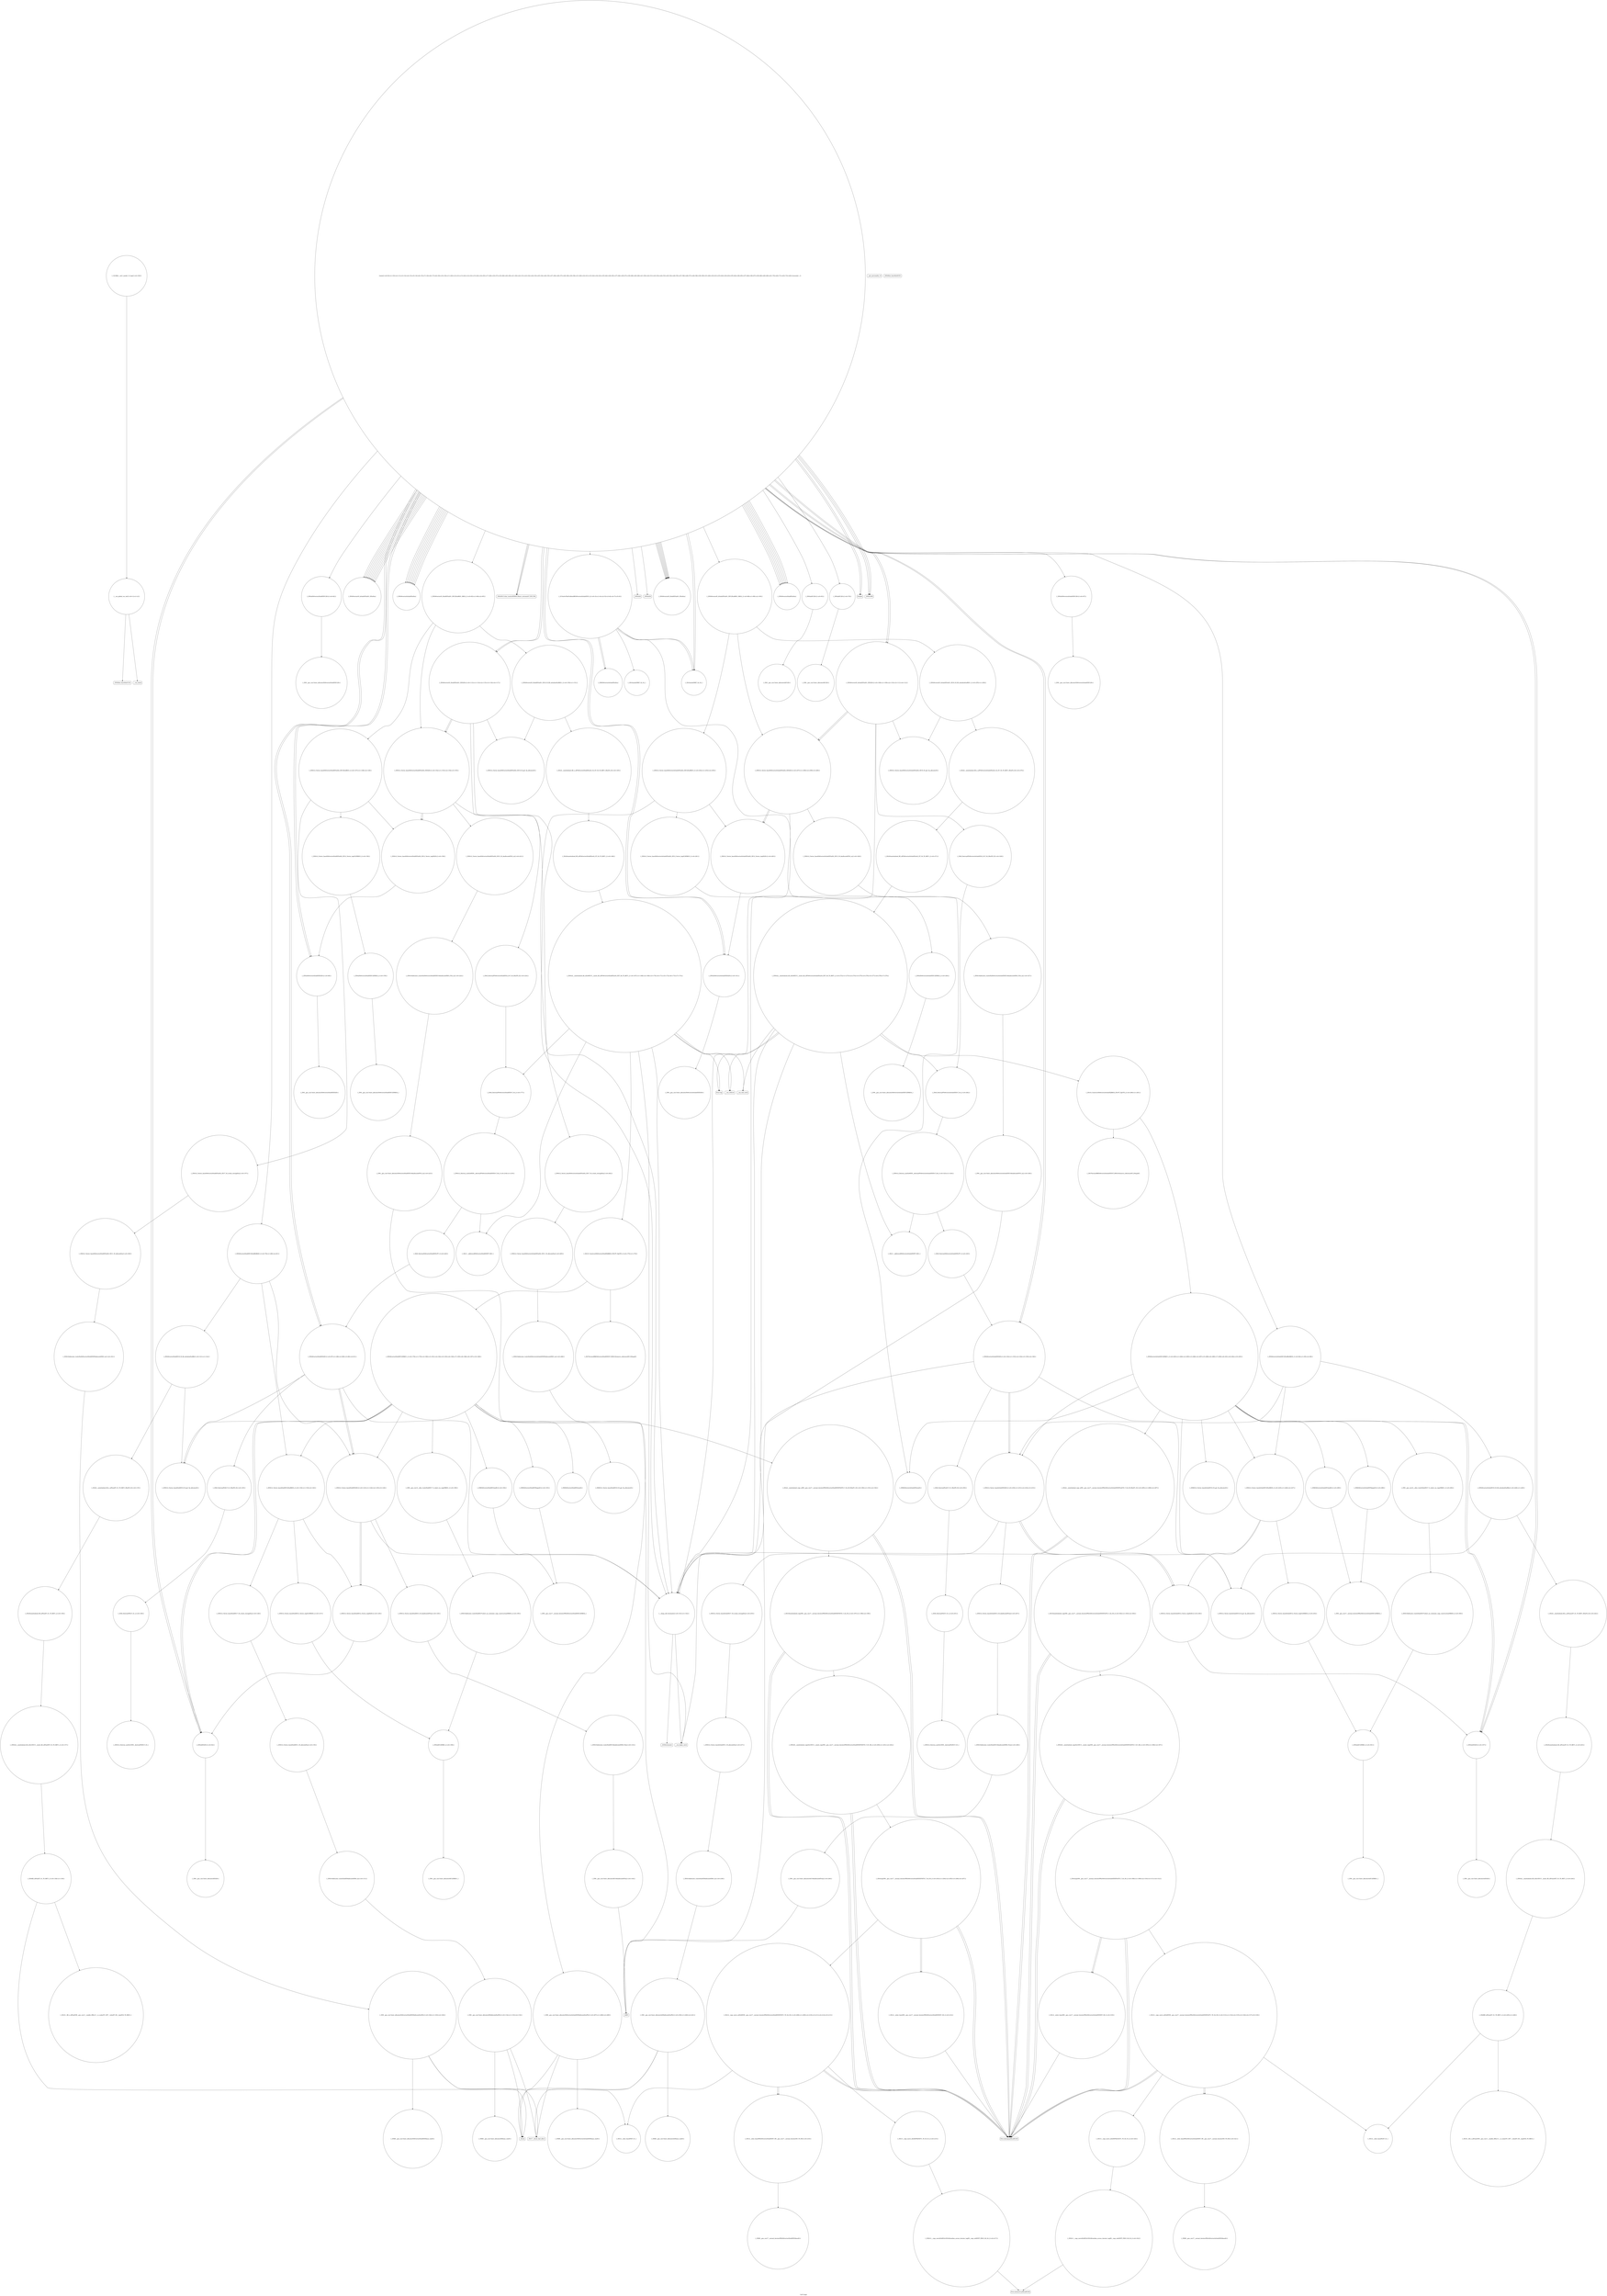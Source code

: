 digraph "Call Graph" {
	label="Call Graph";

	Node0x55e2d147ba60 [shape=record,shape=circle,label="{__cxx_global_var_init|{<s0>1|<s1>2}}"];
	Node0x55e2d147ba60:s0 -> Node0x55e2d147bae0[color=black];
	Node0x55e2d147ba60:s1 -> Node0x55e2d1869be0[color=black];
	Node0x55e2d18714a0 [shape=record,shape=circle,label="{_ZSt12__miter_baseIN9__gnu_cxx17__normal_iteratorIPKxSt6vectorIxSaIxEEEEET_S8_|{<s0>319}}"];
	Node0x55e2d18714a0:s0 -> Node0x55e2d186b5e0[color=black];
	Node0x55e2d186b2e0 [shape=record,shape=circle,label="{_ZSt22__uninitialized_copy_aIN9__gnu_cxx17__normal_iteratorIPKiSt6vectorIiSaIiEEEEPiiET0_T_SA_S9_RSaIT1_E|{<s0>190|<s1>191|<s2>192}}"];
	Node0x55e2d186b2e0:s0 -> Node0x55e2d186b5e0[color=black];
	Node0x55e2d186b2e0:s1 -> Node0x55e2d186b5e0[color=black];
	Node0x55e2d186b2e0:s2 -> Node0x55e2d186b560[color=black];
	Node0x55e2d186a160 [shape=record,shape=Mrecord,label="{__gxx_personality_v0}"];
	Node0x55e2d186b9e0 [shape=record,shape=Mrecord,label="{llvm.memmove.p0i8.p0i8.i64}"];
	Node0x55e2d186a860 [shape=record,shape=circle,label="{_ZNSaIxED2Ev|{<s0>107}}"];
	Node0x55e2d186a860:s0 -> Node0x55e2d186bee0[color=black];
	Node0x55e2d186c0e0 [shape=record,shape=circle,label="{_ZNSt12_Vector_baseIxSaIxEE12_Vector_implC2ERKS0_|{<s0>234}}"];
	Node0x55e2d186c0e0:s0 -> Node0x55e2d1871220[color=black];
	Node0x55e2d186af60 [shape=record,shape=circle,label="{_ZNSt12_Vector_baseIiSaIiEE17_M_create_storageEm|{<s0>128}}"];
	Node0x55e2d186af60:s0 -> Node0x55e2d186b0e0[color=black];
	Node0x55e2d1870020 [shape=record,shape=circle,label="{_ZSt12__niter_baseIPxET_S1_}"];
	Node0x55e2d186c680 [shape=record,shape=circle,label="{_ZSt10__fill_n_aIPimiEN9__gnu_cxx11__enable_ifIXsr11__is_scalarIT1_EE7__valueET_E6__typeES4_T0_RKS3_}"];
	Node0x55e2d1870720 [shape=record,shape=circle,label="{_ZNSt12_Vector_baseISt6vectorIxSaIxEESaIS2_EE12_Vector_implD2Ev|{<s0>263}}"];
	Node0x55e2d1870720:s0 -> Node0x55e2d186a760[color=black];
	Node0x55e2d186cd80 [shape=record,shape=circle,label="{_ZNSt12_Vector_baseISt6vectorIiSaIiEESaIS2_EEC2EmRKS3_|{<s0>147|<s1>148|<s2>149}}"];
	Node0x55e2d186cd80:s0 -> Node0x55e2d186cf00[color=black];
	Node0x55e2d186cd80:s1 -> Node0x55e2d186cf80[color=black];
	Node0x55e2d186cd80:s2 -> Node0x55e2d186d000[color=black];
	Node0x55e2d1870e20 [shape=record,shape=circle,label="{_ZSt7forwardIRKSt6vectorIxSaIxEEEOT_RNSt16remove_referenceIS5_E4typeE}"];
	Node0x55e2d186d480 [shape=record,shape=circle,label="{_ZSt20uninitialized_fill_nIPSt6vectorIiSaIiEEmS2_ET_S4_T0_RKT1_|{<s0>166}}"];
	Node0x55e2d186d480:s0 -> Node0x55e2d186d500[color=black];
	Node0x55e2d147bae0 [shape=record,shape=Mrecord,label="{_ZNSt8ios_base4InitC1Ev}"];
	Node0x55e2d1871520 [shape=record,shape=circle,label="{_ZSt13__copy_move_aILb0EPKxPxET1_T0_S4_S3_|{<s0>320}}"];
	Node0x55e2d1871520:s0 -> Node0x55e2d1871620[color=black];
	Node0x55e2d186b360 [shape=record,shape=circle,label="{_ZNKSt6vectorIiSaIiEE5beginEv|{<s0>193}}"];
	Node0x55e2d186b360:s0 -> Node0x55e2d186bae0[color=black];
	Node0x55e2d186a1e0 [shape=record,shape=circle,label="{_ZNSaISt6vectorIiSaIiEEEC2Ev|{<s0>82}}"];
	Node0x55e2d186a1e0:s0 -> Node0x55e2d186cc80[color=black];
	Node0x55e2d186ba60 [shape=record,shape=circle,label="{_ZNK9__gnu_cxx17__normal_iteratorIPKiSt6vectorIiSaIiEEE4baseEv}"];
	Node0x55e2d186a8e0 [shape=record,shape=circle,label="{_ZNSt6vectorIS_IxSaIxEESaIS1_EEixEm}"];
	Node0x55e2d186c160 [shape=record,shape=circle,label="{_ZNSt12_Vector_baseIxSaIxEE17_M_create_storageEm|{<s0>235}}"];
	Node0x55e2d186c160:s0 -> Node0x55e2d186fb20[color=black];
	Node0x55e2d186afe0 [shape=record,shape=circle,label="{_ZNSt12_Vector_baseIiSaIiEE12_Vector_implD2Ev|{<s0>129}}"];
	Node0x55e2d186afe0:s0 -> Node0x55e2d186a3e0[color=black];
	Node0x55e2d18700a0 [shape=record,shape=circle,label="{_ZNSt12_Vector_baseIxSaIxEE13_M_deallocateEPxm|{<s0>247}}"];
	Node0x55e2d18700a0:s0 -> Node0x55e2d1870120[color=black];
	Node0x55e2d186c700 [shape=record,shape=circle,label="{_ZSt12__niter_baseIPiET_S1_}"];
	Node0x55e2d18707a0 [shape=record,shape=circle,label="{_ZNSaISt6vectorIxSaIxEEEC2ERKS2_|{<s0>264}}"];
	Node0x55e2d18707a0:s0 -> Node0x55e2d1870820[color=black];
	Node0x55e2d186ce00 [shape=record,shape=circle,label="{_ZNSt6vectorIS_IiSaIiEESaIS1_EE18_M_fill_initializeEmRKS1_|{<s0>150|<s1>151}}"];
	Node0x55e2d186ce00:s0 -> Node0x55e2d186d400[color=black];
	Node0x55e2d186ce00:s1 -> Node0x55e2d186d380[color=black];
	Node0x55e2d1870ea0 [shape=record,shape=circle,label="{_ZNSt6vectorIxSaIxEEC2ERKS1_|{<s0>283|<s1>284|<s2>285|<s3>286|<s4>287|<s5>288|<s6>289|<s7>290|<s8>291|<s9>292|<s10>293}}"];
	Node0x55e2d1870ea0:s0 -> Node0x55e2d1869ce0[color=black];
	Node0x55e2d1870ea0:s1 -> Node0x55e2d1870fa0[color=black];
	Node0x55e2d1870ea0:s2 -> Node0x55e2d1870f20[color=black];
	Node0x55e2d1870ea0:s3 -> Node0x55e2d186bf60[color=black];
	Node0x55e2d1870ea0:s4 -> Node0x55e2d186a860[color=black];
	Node0x55e2d1870ea0:s5 -> Node0x55e2d18710a0[color=black];
	Node0x55e2d1870ea0:s6 -> Node0x55e2d1871120[color=black];
	Node0x55e2d1870ea0:s7 -> Node0x55e2d186fda0[color=black];
	Node0x55e2d1870ea0:s8 -> Node0x55e2d1871020[color=black];
	Node0x55e2d1870ea0:s9 -> Node0x55e2d186a860[color=black];
	Node0x55e2d1870ea0:s10 -> Node0x55e2d186c060[color=black];
	Node0x55e2d186d500 [shape=record,shape=circle,label="{_ZNSt22__uninitialized_fill_nILb0EE15__uninit_fill_nIPSt6vectorIiSaIiEEmS4_EET_S6_T0_RKT1_|{<s0>167|<s1>168|<s2>169|<s3>170|<s4>171|<s5>172|<s6>173|<s7>174}}"];
	Node0x55e2d186d500:s0 -> Node0x55e2d186d600[color=black];
	Node0x55e2d186d500:s1 -> Node0x55e2d186d580[color=black];
	Node0x55e2d186d500:s2 -> Node0x55e2d186c880[color=black];
	Node0x55e2d186d500:s3 -> Node0x55e2d186d680[color=black];
	Node0x55e2d186d500:s4 -> Node0x55e2d186d700[color=black];
	Node0x55e2d186d500:s5 -> Node0x55e2d186d780[color=black];
	Node0x55e2d186d500:s6 -> Node0x55e2d186d800[color=black];
	Node0x55e2d186d500:s7 -> Node0x55e2d186c800[color=black];
	Node0x55e2d1869b60 [shape=record,shape=Mrecord,label="{_ZNSt8ios_base4InitD1Ev}"];
	Node0x55e2d18715a0 [shape=record,shape=circle,label="{_ZSt12__niter_baseIPKxSt6vectorIxSaIxEEET_N9__gnu_cxx17__normal_iteratorIS5_T0_EE|{<s0>321}}"];
	Node0x55e2d18715a0:s0 -> Node0x55e2d18716a0[color=black];
	Node0x55e2d186b3e0 [shape=record,shape=circle,label="{_ZNKSt6vectorIiSaIiEE3endEv|{<s0>194}}"];
	Node0x55e2d186b3e0:s0 -> Node0x55e2d186bae0[color=black];
	Node0x55e2d186a260 [shape=record,shape=circle,label="{_ZNSt6vectorIS_IiSaIiEESaIS1_EEC2EmRKS1_RKS2_|{<s0>83|<s1>84|<s2>85}}"];
	Node0x55e2d186a260:s0 -> Node0x55e2d186cd80[color=black];
	Node0x55e2d186a260:s1 -> Node0x55e2d186ce00[color=black];
	Node0x55e2d186a260:s2 -> Node0x55e2d186ce80[color=black];
	Node0x55e2d186bae0 [shape=record,shape=circle,label="{_ZN9__gnu_cxx17__normal_iteratorIPKiSt6vectorIiSaIiEEEC2ERKS2_}"];
	Node0x55e2d186a960 [shape=record,shape=circle,label="{_ZNSt6vectorIxSaIxEEixEm}"];
	Node0x55e2d186c1e0 [shape=record,shape=circle,label="{_ZNSt12_Vector_baseIxSaIxEE12_Vector_implD2Ev|{<s0>236}}"];
	Node0x55e2d186c1e0:s0 -> Node0x55e2d186a860[color=black];
	Node0x55e2d186b060 [shape=record,shape=circle,label="{_ZN9__gnu_cxx13new_allocatorIiEC2ERKS1_}"];
	Node0x55e2d1870120 [shape=record,shape=circle,label="{_ZNSt16allocator_traitsISaIxEE10deallocateERS0_Pxm|{<s0>248}}"];
	Node0x55e2d1870120:s0 -> Node0x55e2d18701a0[color=black];
	Node0x55e2d186c780 [shape=record,shape=circle,label="{_ZNSt12_Vector_baseIiSaIiEE13_M_deallocateEPim|{<s0>140}}"];
	Node0x55e2d186c780:s0 -> Node0x55e2d186c980[color=black];
	Node0x55e2d1870820 [shape=record,shape=circle,label="{_ZN9__gnu_cxx13new_allocatorISt6vectorIxSaIxEEEC2ERKS4_}"];
	Node0x55e2d186ce80 [shape=record,shape=circle,label="{_ZNSt12_Vector_baseISt6vectorIiSaIiEESaIS2_EED2Ev|{<s0>152|<s1>153|<s2>154|<s3>155}}"];
	Node0x55e2d186ce80:s0 -> Node0x55e2d186bc60[color=black];
	Node0x55e2d186ce80:s1 -> Node0x55e2d186d000[color=black];
	Node0x55e2d186ce80:s2 -> Node0x55e2d186d000[color=black];
	Node0x55e2d186ce80:s3 -> Node0x55e2d186c800[color=black];
	Node0x55e2d1870f20 [shape=record,shape=circle,label="{_ZN9__gnu_cxx14__alloc_traitsISaIxEE17_S_select_on_copyERKS1_|{<s0>294}}"];
	Node0x55e2d1870f20:s0 -> Node0x55e2d18711a0[color=black];
	Node0x55e2d186d580 [shape=record,shape=circle,label="{_ZSt10_ConstructISt6vectorIiSaIiEEJRKS2_EEvPT_DpOT0_|{<s0>175|<s1>176}}"];
	Node0x55e2d186d580:s0 -> Node0x55e2d186d880[color=black];
	Node0x55e2d186d580:s1 -> Node0x55e2d186d900[color=black];
	Node0x55e2d1869be0 [shape=record,shape=Mrecord,label="{__cxa_atexit}"];
	Node0x55e2d1871620 [shape=record,shape=circle,label="{_ZNSt11__copy_moveILb0ELb1ESt26random_access_iterator_tagE8__copy_mIxEEPT_PKS3_S6_S4_|{<s0>322}}"];
	Node0x55e2d1871620:s0 -> Node0x55e2d186b9e0[color=black];
	Node0x55e2d186b460 [shape=record,shape=circle,label="{_ZNSt16allocator_traitsISaIiEE37select_on_container_copy_constructionERKS0_|{<s0>195}}"];
	Node0x55e2d186b460:s0 -> Node0x55e2d186b4e0[color=black];
	Node0x55e2d186a2e0 [shape=record,shape=circle,label="{_ZNSaISt6vectorIiSaIiEEED2Ev|{<s0>86}}"];
	Node0x55e2d186a2e0:s0 -> Node0x55e2d186cd00[color=black];
	Node0x55e2d186bb60 [shape=record,shape=circle,label="{_ZNSt12_Destroy_auxILb0EE9__destroyIPSt6vectorIiSaIiEEEEvT_S6_|{<s0>218|<s1>219}}"];
	Node0x55e2d186bb60:s0 -> Node0x55e2d186d600[color=black];
	Node0x55e2d186bb60:s1 -> Node0x55e2d186bbe0[color=black];
	Node0x55e2d186a9e0 [shape=record,shape=Mrecord,label="{_ZStlsISt11char_traitsIcEERSt13basic_ostreamIcT_ES5_PKc}"];
	Node0x55e2d186faa0 [shape=record,shape=circle,label="{_ZN9__gnu_cxx13new_allocatorIxEC2ERKS1_}"];
	Node0x55e2d186b0e0 [shape=record,shape=circle,label="{_ZNSt12_Vector_baseIiSaIiEE11_M_allocateEm|{<s0>130}}"];
	Node0x55e2d186b0e0:s0 -> Node0x55e2d186b160[color=black];
	Node0x55e2d18701a0 [shape=record,shape=circle,label="{_ZN9__gnu_cxx13new_allocatorIxE10deallocateEPxm|{<s0>249}}"];
	Node0x55e2d18701a0:s0 -> Node0x55e2d186ca80[color=black];
	Node0x55e2d186c800 [shape=record,shape=circle,label="{__clang_call_terminate|{<s0>141|<s1>142}}"];
	Node0x55e2d186c800:s0 -> Node0x55e2d186c880[color=black];
	Node0x55e2d186c800:s1 -> Node0x55e2d186c900[color=black];
	Node0x55e2d18708a0 [shape=record,shape=circle,label="{_ZNSt12_Vector_baseISt6vectorIxSaIxEESaIS2_EE11_M_allocateEm|{<s0>265}}"];
	Node0x55e2d18708a0:s0 -> Node0x55e2d1870920[color=black];
	Node0x55e2d186cf00 [shape=record,shape=circle,label="{_ZNSt12_Vector_baseISt6vectorIiSaIiEESaIS2_EE12_Vector_implC2ERKS3_|{<s0>156}}"];
	Node0x55e2d186cf00:s0 -> Node0x55e2d186d080[color=black];
	Node0x55e2d1870fa0 [shape=record,shape=circle,label="{_ZNKSt12_Vector_baseIxSaIxEE19_M_get_Tp_allocatorEv}"];
	Node0x55e2d186d600 [shape=record,shape=circle,label="{_ZSt11__addressofISt6vectorIiSaIiEEEPT_RS3_}"];
	Node0x55e2d1869c60 [shape=record,shape=circle,label="{_Z15solveTheProblemRKSt6vectorIxSaIxEES3_i|{<s0>3|<s1>4|<s2>5|<s3>6|<s4>7|<s5>8}}"];
	Node0x55e2d1869c60:s0 -> Node0x55e2d1869ce0[color=black];
	Node0x55e2d1869c60:s1 -> Node0x55e2d1869de0[color=black];
	Node0x55e2d1869c60:s2 -> Node0x55e2d1869de0[color=black];
	Node0x55e2d1869c60:s3 -> Node0x55e2d1869d60[color=black];
	Node0x55e2d1869c60:s4 -> Node0x55e2d1869e60[color=black];
	Node0x55e2d1869c60:s5 -> Node0x55e2d1869d60[color=black];
	Node0x55e2d18716a0 [shape=record,shape=circle,label="{_ZNK9__gnu_cxx17__normal_iteratorIPKxSt6vectorIxSaIxEEE4baseEv}"];
	Node0x55e2d186b4e0 [shape=record,shape=circle,label="{_ZNSaIiEC2ERKS_|{<s0>196}}"];
	Node0x55e2d186b4e0:s0 -> Node0x55e2d186b060[color=black];
	Node0x55e2d186a360 [shape=record,shape=circle,label="{_ZNSt6vectorIiSaIiEED2Ev|{<s0>87|<s1>88|<s2>89|<s3>90|<s4>91}}"];
	Node0x55e2d186a360:s0 -> Node0x55e2d186c480[color=black];
	Node0x55e2d186a360:s1 -> Node0x55e2d186cb00[color=black];
	Node0x55e2d186a360:s2 -> Node0x55e2d186ae60[color=black];
	Node0x55e2d186a360:s3 -> Node0x55e2d186ae60[color=black];
	Node0x55e2d186a360:s4 -> Node0x55e2d186c800[color=black];
	Node0x55e2d186bbe0 [shape=record,shape=circle,label="{_ZSt8_DestroyISt6vectorIiSaIiEEEvPT_|{<s0>220}}"];
	Node0x55e2d186bbe0:s0 -> Node0x55e2d186a360[color=black];
	Node0x55e2d186aa60 [shape=record,shape=Mrecord,label="{_ZNSolsEi}"];
	Node0x55e2d186fb20 [shape=record,shape=circle,label="{_ZNSt12_Vector_baseIxSaIxEE11_M_allocateEm|{<s0>237}}"];
	Node0x55e2d186fb20:s0 -> Node0x55e2d186fba0[color=black];
	Node0x55e2d186b160 [shape=record,shape=circle,label="{_ZNSt16allocator_traitsISaIiEE8allocateERS0_m|{<s0>131}}"];
	Node0x55e2d186b160:s0 -> Node0x55e2d186b1e0[color=black];
	Node0x55e2d1870220 [shape=record,shape=circle,label="{_ZSt8_DestroyIPxxEvT_S1_RSaIT0_E|{<s0>250}}"];
	Node0x55e2d1870220:s0 -> Node0x55e2d18702a0[color=black];
	Node0x55e2d186c880 [shape=record,shape=Mrecord,label="{__cxa_begin_catch}"];
	Node0x55e2d1870920 [shape=record,shape=circle,label="{_ZNSt16allocator_traitsISaISt6vectorIxSaIxEEEE8allocateERS3_m|{<s0>266}}"];
	Node0x55e2d1870920:s0 -> Node0x55e2d18709a0[color=black];
	Node0x55e2d186cf80 [shape=record,shape=circle,label="{_ZNSt12_Vector_baseISt6vectorIiSaIiEESaIS2_EE17_M_create_storageEm|{<s0>157}}"];
	Node0x55e2d186cf80:s0 -> Node0x55e2d186d180[color=black];
	Node0x55e2d1871020 [shape=record,shape=circle,label="{_ZSt22__uninitialized_copy_aIN9__gnu_cxx17__normal_iteratorIPKxSt6vectorIxSaIxEEEEPxxET0_T_SA_S9_RSaIT1_E|{<s0>295|<s1>296|<s2>297}}"];
	Node0x55e2d1871020:s0 -> Node0x55e2d186b5e0[color=black];
	Node0x55e2d1871020:s1 -> Node0x55e2d186b5e0[color=black];
	Node0x55e2d1871020:s2 -> Node0x55e2d18712a0[color=black];
	Node0x55e2d186d680 [shape=record,shape=circle,label="{_ZSt8_DestroyIPSt6vectorIiSaIiEEEvT_S4_|{<s0>177}}"];
	Node0x55e2d186d680:s0 -> Node0x55e2d186bb60[color=black];
	Node0x55e2d1869ce0 [shape=record,shape=circle,label="{_ZNKSt6vectorIxSaIxEE4sizeEv}"];
	Node0x55e2d1871720 [shape=record,shape=circle,label="{_ZN9__gnu_cxx17__normal_iteratorIPKxSt6vectorIxSaIxEEEC2ERKS2_}"];
	Node0x55e2d186b560 [shape=record,shape=circle,label="{_ZSt18uninitialized_copyIN9__gnu_cxx17__normal_iteratorIPKiSt6vectorIiSaIiEEEEPiET0_T_SA_S9_|{<s0>197|<s1>198|<s2>199}}"];
	Node0x55e2d186b560:s0 -> Node0x55e2d186b5e0[color=black];
	Node0x55e2d186b560:s1 -> Node0x55e2d186b5e0[color=black];
	Node0x55e2d186b560:s2 -> Node0x55e2d186b660[color=black];
	Node0x55e2d186a3e0 [shape=record,shape=circle,label="{_ZNSaIiED2Ev|{<s0>92}}"];
	Node0x55e2d186a3e0:s0 -> Node0x55e2d186ace0[color=black];
	Node0x55e2d186bc60 [shape=record,shape=circle,label="{_ZNSt12_Vector_baseISt6vectorIiSaIiEESaIS2_EE13_M_deallocateEPS2_m|{<s0>221}}"];
	Node0x55e2d186bc60:s0 -> Node0x55e2d186bce0[color=black];
	Node0x55e2d186aae0 [shape=record,shape=Mrecord,label="{_ZNSolsEd}"];
	Node0x55e2d186fba0 [shape=record,shape=circle,label="{_ZNSt16allocator_traitsISaIxEE8allocateERS0_m|{<s0>238}}"];
	Node0x55e2d186fba0:s0 -> Node0x55e2d186fc20[color=black];
	Node0x55e2d186b1e0 [shape=record,shape=circle,label="{_ZN9__gnu_cxx13new_allocatorIiE8allocateEmPKv|{<s0>132|<s1>133|<s2>134}}"];
	Node0x55e2d186b1e0:s0 -> Node0x55e2d186c280[color=black];
	Node0x55e2d186b1e0:s1 -> Node0x55e2d186c300[color=black];
	Node0x55e2d186b1e0:s2 -> Node0x55e2d186c380[color=black];
	Node0x55e2d18702a0 [shape=record,shape=circle,label="{_ZSt8_DestroyIPxEvT_S1_|{<s0>251}}"];
	Node0x55e2d18702a0:s0 -> Node0x55e2d1870320[color=black];
	Node0x55e2d186c900 [shape=record,shape=Mrecord,label="{_ZSt9terminatev}"];
	Node0x55e2d18709a0 [shape=record,shape=circle,label="{_ZN9__gnu_cxx13new_allocatorISt6vectorIxSaIxEEE8allocateEmPKv|{<s0>267|<s1>268|<s2>269}}"];
	Node0x55e2d18709a0:s0 -> Node0x55e2d1870a20[color=black];
	Node0x55e2d18709a0:s1 -> Node0x55e2d186c300[color=black];
	Node0x55e2d18709a0:s2 -> Node0x55e2d186c380[color=black];
	Node0x55e2d186d000 [shape=record,shape=circle,label="{_ZNSt12_Vector_baseISt6vectorIiSaIiEESaIS2_EE12_Vector_implD2Ev|{<s0>158}}"];
	Node0x55e2d186d000:s0 -> Node0x55e2d186a2e0[color=black];
	Node0x55e2d18710a0 [shape=record,shape=circle,label="{_ZNKSt6vectorIxSaIxEE5beginEv|{<s0>298}}"];
	Node0x55e2d18710a0:s0 -> Node0x55e2d1871720[color=black];
	Node0x55e2d186d700 [shape=record,shape=Mrecord,label="{__cxa_rethrow}"];
	Node0x55e2d1869d60 [shape=record,shape=circle,label="{_ZSt3minIxERKT_S2_S2_}"];
	Node0x55e2d18717a0 [shape=record,shape=circle,label="{_ZNSt12_Destroy_auxILb0EE9__destroyIPSt6vectorIxSaIxEEEEvT_S6_|{<s0>323|<s1>324}}"];
	Node0x55e2d18717a0:s0 -> Node0x55e2d1870d20[color=black];
	Node0x55e2d18717a0:s1 -> Node0x55e2d1871820[color=black];
	Node0x55e2d186b5e0 [shape=record,shape=Mrecord,label="{llvm.memcpy.p0i8.p0i8.i64}"];
	Node0x55e2d186a460 [shape=record,shape=circle,label="{_ZNSt6vectorIS_IiSaIiEESaIS1_EEixEm}"];
	Node0x55e2d186bce0 [shape=record,shape=circle,label="{_ZNSt16allocator_traitsISaISt6vectorIiSaIiEEEE10deallocateERS3_PS2_m|{<s0>222}}"];
	Node0x55e2d186bce0:s0 -> Node0x55e2d186bd60[color=black];
	Node0x55e2d186ab60 [shape=record,shape=circle,label="{_ZNSt6vectorIS_IxSaIxEESaIS1_EED2Ev|{<s0>108|<s1>109|<s2>110|<s3>111|<s4>112}}"];
	Node0x55e2d186ab60:s0 -> Node0x55e2d1870b20[color=black];
	Node0x55e2d186ab60:s1 -> Node0x55e2d1871a20[color=black];
	Node0x55e2d186ab60:s2 -> Node0x55e2d18705a0[color=black];
	Node0x55e2d186ab60:s3 -> Node0x55e2d18705a0[color=black];
	Node0x55e2d186ab60:s4 -> Node0x55e2d186c800[color=black];
	Node0x55e2d186fc20 [shape=record,shape=circle,label="{_ZN9__gnu_cxx13new_allocatorIxE8allocateEmPKv|{<s0>239|<s1>240|<s2>241}}"];
	Node0x55e2d186fc20:s0 -> Node0x55e2d186fca0[color=black];
	Node0x55e2d186fc20:s1 -> Node0x55e2d186c300[color=black];
	Node0x55e2d186fc20:s2 -> Node0x55e2d186c380[color=black];
	Node0x55e2d186c280 [shape=record,shape=circle,label="{_ZNK9__gnu_cxx13new_allocatorIiE8max_sizeEv}"];
	Node0x55e2d1870320 [shape=record,shape=circle,label="{_ZNSt12_Destroy_auxILb1EE9__destroyIPxEEvT_S3_}"];
	Node0x55e2d186c980 [shape=record,shape=circle,label="{_ZNSt16allocator_traitsISaIiEE10deallocateERS0_Pim|{<s0>143}}"];
	Node0x55e2d186c980:s0 -> Node0x55e2d186ca00[color=black];
	Node0x55e2d1870a20 [shape=record,shape=circle,label="{_ZNK9__gnu_cxx13new_allocatorISt6vectorIxSaIxEEE8max_sizeEv}"];
	Node0x55e2d186d080 [shape=record,shape=circle,label="{_ZNSaISt6vectorIiSaIiEEEC2ERKS2_|{<s0>159}}"];
	Node0x55e2d186d080:s0 -> Node0x55e2d186d100[color=black];
	Node0x55e2d1871120 [shape=record,shape=circle,label="{_ZNKSt6vectorIxSaIxEE3endEv|{<s0>299}}"];
	Node0x55e2d1871120:s0 -> Node0x55e2d1871720[color=black];
	Node0x55e2d186d780 [shape=record,shape=Mrecord,label="{__cxa_end_catch}"];
	Node0x55e2d1869de0 [shape=record,shape=circle,label="{_ZNKSt6vectorIxSaIxEEixEm}"];
	Node0x55e2d1871820 [shape=record,shape=circle,label="{_ZSt8_DestroyISt6vectorIxSaIxEEEvPT_|{<s0>325}}"];
	Node0x55e2d1871820:s0 -> Node0x55e2d186a7e0[color=black];
	Node0x55e2d186b660 [shape=record,shape=circle,label="{_ZNSt20__uninitialized_copyILb1EE13__uninit_copyIN9__gnu_cxx17__normal_iteratorIPKiSt6vectorIiSaIiEEEEPiEET0_T_SC_SB_|{<s0>200|<s1>201|<s2>202}}"];
	Node0x55e2d186b660:s0 -> Node0x55e2d186b5e0[color=black];
	Node0x55e2d186b660:s1 -> Node0x55e2d186b5e0[color=black];
	Node0x55e2d186b660:s2 -> Node0x55e2d186b6e0[color=black];
	Node0x55e2d186a4e0 [shape=record,shape=circle,label="{_ZNSt6vectorIiSaIiEEixEm}"];
	Node0x55e2d186bd60 [shape=record,shape=circle,label="{_ZN9__gnu_cxx13new_allocatorISt6vectorIiSaIiEEE10deallocateEPS3_m|{<s0>223}}"];
	Node0x55e2d186bd60:s0 -> Node0x55e2d186ca80[color=black];
	Node0x55e2d186abe0 [shape=record,shape=circle,label="{_ZNSt6vectorIS_IiSaIiEESaIS1_EED2Ev|{<s0>113|<s1>114|<s2>115|<s3>116|<s4>117}}"];
	Node0x55e2d186abe0:s0 -> Node0x55e2d186d400[color=black];
	Node0x55e2d186abe0:s1 -> Node0x55e2d186bde0[color=black];
	Node0x55e2d186abe0:s2 -> Node0x55e2d186ce80[color=black];
	Node0x55e2d186abe0:s3 -> Node0x55e2d186ce80[color=black];
	Node0x55e2d186abe0:s4 -> Node0x55e2d186c800[color=black];
	Node0x55e2d186fca0 [shape=record,shape=circle,label="{_ZNK9__gnu_cxx13new_allocatorIxE8max_sizeEv}"];
	Node0x55e2d186c300 [shape=record,shape=Mrecord,label="{_ZSt17__throw_bad_allocv}"];
	Node0x55e2d18703a0 [shape=record,shape=circle,label="{_ZN9__gnu_cxx13new_allocatorISt6vectorIxSaIxEEEC2Ev}"];
	Node0x55e2d186ca00 [shape=record,shape=circle,label="{_ZN9__gnu_cxx13new_allocatorIiE10deallocateEPim|{<s0>144}}"];
	Node0x55e2d186ca00:s0 -> Node0x55e2d186ca80[color=black];
	Node0x55e2d1870aa0 [shape=record,shape=circle,label="{_ZSt24__uninitialized_fill_n_aIPSt6vectorIxSaIxEEmS2_S2_ET_S4_T0_RKT1_RSaIT2_E|{<s0>270}}"];
	Node0x55e2d1870aa0:s0 -> Node0x55e2d1870ba0[color=black];
	Node0x55e2d186d100 [shape=record,shape=circle,label="{_ZN9__gnu_cxx13new_allocatorISt6vectorIiSaIiEEEC2ERKS4_}"];
	Node0x55e2d18711a0 [shape=record,shape=circle,label="{_ZNSt16allocator_traitsISaIxEE37select_on_container_copy_constructionERKS0_|{<s0>300}}"];
	Node0x55e2d18711a0:s0 -> Node0x55e2d1871220[color=black];
	Node0x55e2d186d800 [shape=record,shape=Mrecord,label="{llvm.trap}"];
	Node0x55e2d1869e60 [shape=record,shape=circle,label="{_ZSt3maxIxERKT_S2_S2_}"];
	Node0x55e2d18718a0 [shape=record,shape=circle,label="{_ZNSt12_Vector_baseISt6vectorIxSaIxEESaIS2_EE13_M_deallocateEPS2_m|{<s0>326}}"];
	Node0x55e2d18718a0:s0 -> Node0x55e2d1871920[color=black];
	Node0x55e2d186b6e0 [shape=record,shape=circle,label="{_ZSt4copyIN9__gnu_cxx17__normal_iteratorIPKiSt6vectorIiSaIiEEEEPiET0_T_SA_S9_|{<s0>203|<s1>204|<s2>205|<s3>206|<s4>207}}"];
	Node0x55e2d186b6e0:s0 -> Node0x55e2d186b5e0[color=black];
	Node0x55e2d186b6e0:s1 -> Node0x55e2d186b7e0[color=black];
	Node0x55e2d186b6e0:s2 -> Node0x55e2d186b5e0[color=black];
	Node0x55e2d186b6e0:s3 -> Node0x55e2d186b7e0[color=black];
	Node0x55e2d186b6e0:s4 -> Node0x55e2d186b760[color=black];
	Node0x55e2d186a560 [shape=record,shape=circle,label="{_ZNSaIxEC2Ev|{<s0>93}}"];
	Node0x55e2d186a560:s0 -> Node0x55e2d186be60[color=black];
	Node0x55e2d186bde0 [shape=record,shape=circle,label="{_ZSt8_DestroyIPSt6vectorIiSaIiEES2_EvT_S4_RSaIT0_E|{<s0>224}}"];
	Node0x55e2d186bde0:s0 -> Node0x55e2d186d680[color=black];
	Node0x55e2d186ac60 [shape=record,shape=circle,label="{_ZN9__gnu_cxx13new_allocatorIiEC2Ev}"];
	Node0x55e2d186fd20 [shape=record,shape=circle,label="{_ZSt24__uninitialized_fill_n_aIPxmxxET_S1_T0_RKT1_RSaIT2_E|{<s0>242}}"];
	Node0x55e2d186fd20:s0 -> Node0x55e2d186fe20[color=black];
	Node0x55e2d186c380 [shape=record,shape=Mrecord,label="{_Znwm}"];
	Node0x55e2d1870420 [shape=record,shape=circle,label="{_ZN9__gnu_cxx13new_allocatorISt6vectorIxSaIxEEED2Ev}"];
	Node0x55e2d186ca80 [shape=record,shape=Mrecord,label="{_ZdlPv}"];
	Node0x55e2d1870b20 [shape=record,shape=circle,label="{_ZNSt12_Vector_baseISt6vectorIxSaIxEESaIS2_EE19_M_get_Tp_allocatorEv}"];
	Node0x55e2d186d180 [shape=record,shape=circle,label="{_ZNSt12_Vector_baseISt6vectorIiSaIiEESaIS2_EE11_M_allocateEm|{<s0>160}}"];
	Node0x55e2d186d180:s0 -> Node0x55e2d186d200[color=black];
	Node0x55e2d1871220 [shape=record,shape=circle,label="{_ZNSaIxEC2ERKS_|{<s0>301}}"];
	Node0x55e2d1871220:s0 -> Node0x55e2d186faa0[color=black];
	Node0x55e2d186d880 [shape=record,shape=circle,label="{_ZSt7forwardIRKSt6vectorIiSaIiEEEOT_RNSt16remove_referenceIS5_E4typeE}"];
	Node0x55e2d1869ee0 [shape=record,shape=circle,label="{main|{<s0>9|<s1>10|<s2>11|<s3>12|<s4>13|<s5>14|<s6>15|<s7>16|<s8>17|<s9>18|<s10>19|<s11>20|<s12>21|<s13>22|<s14>23|<s15>24|<s16>25|<s17>26|<s18>27|<s19>28|<s20>29|<s21>30|<s22>31|<s23>32|<s24>33|<s25>34|<s26>35|<s27>36|<s28>37|<s29>38|<s30>39|<s31>40|<s32>41|<s33>42|<s34>43|<s35>44|<s36>45|<s37>46|<s38>47|<s39>48|<s40>49|<s41>50|<s42>51|<s43>52|<s44>53|<s45>54|<s46>55|<s47>56|<s48>57|<s49>58|<s50>59|<s51>60|<s52>61|<s53>62|<s54>63|<s55>64|<s56>65|<s57>66|<s58>67|<s59>68|<s60>69|<s61>70|<s62>71|<s63>72|<s64>truncated...}}"];
	Node0x55e2d1869ee0:s0 -> Node0x55e2d1869f60[color=black];
	Node0x55e2d1869ee0:s1 -> Node0x55e2d1869f60[color=black];
	Node0x55e2d1869ee0:s2 -> Node0x55e2d1869fe0[color=black];
	Node0x55e2d1869ee0:s3 -> Node0x55e2d1869fe0[color=black];
	Node0x55e2d1869ee0:s4 -> Node0x55e2d186a060[color=black];
	Node0x55e2d1869ee0:s5 -> Node0x55e2d186a0e0[color=black];
	Node0x55e2d1869ee0:s6 -> Node0x55e2d186a1e0[color=black];
	Node0x55e2d1869ee0:s7 -> Node0x55e2d186a260[color=black];
	Node0x55e2d1869ee0:s8 -> Node0x55e2d186a2e0[color=black];
	Node0x55e2d1869ee0:s9 -> Node0x55e2d186a360[color=black];
	Node0x55e2d1869ee0:s10 -> Node0x55e2d186a3e0[color=black];
	Node0x55e2d1869ee0:s11 -> Node0x55e2d186a460[color=black];
	Node0x55e2d1869ee0:s12 -> Node0x55e2d186a4e0[color=black];
	Node0x55e2d1869ee0:s13 -> Node0x55e2d1869fe0[color=black];
	Node0x55e2d1869ee0:s14 -> Node0x55e2d186a460[color=black];
	Node0x55e2d1869ee0:s15 -> Node0x55e2d186a4e0[color=black];
	Node0x55e2d1869ee0:s16 -> Node0x55e2d186a2e0[color=black];
	Node0x55e2d1869ee0:s17 -> Node0x55e2d186a360[color=black];
	Node0x55e2d1869ee0:s18 -> Node0x55e2d186a3e0[color=black];
	Node0x55e2d1869ee0:s19 -> Node0x55e2d186a560[color=black];
	Node0x55e2d1869ee0:s20 -> Node0x55e2d186a5e0[color=black];
	Node0x55e2d1869ee0:s21 -> Node0x55e2d186a660[color=black];
	Node0x55e2d1869ee0:s22 -> Node0x55e2d186a6e0[color=black];
	Node0x55e2d1869ee0:s23 -> Node0x55e2d186a760[color=black];
	Node0x55e2d1869ee0:s24 -> Node0x55e2d186a7e0[color=black];
	Node0x55e2d1869ee0:s25 -> Node0x55e2d186a860[color=black];
	Node0x55e2d1869ee0:s26 -> Node0x55e2d186a460[color=black];
	Node0x55e2d1869ee0:s27 -> Node0x55e2d186a4e0[color=black];
	Node0x55e2d1869ee0:s28 -> Node0x55e2d186a8e0[color=black];
	Node0x55e2d1869ee0:s29 -> Node0x55e2d186a960[color=black];
	Node0x55e2d1869ee0:s30 -> Node0x55e2d186a460[color=black];
	Node0x55e2d1869ee0:s31 -> Node0x55e2d186a4e0[color=black];
	Node0x55e2d1869ee0:s32 -> Node0x55e2d186a8e0[color=black];
	Node0x55e2d1869ee0:s33 -> Node0x55e2d186a960[color=black];
	Node0x55e2d1869ee0:s34 -> Node0x55e2d186a460[color=black];
	Node0x55e2d1869ee0:s35 -> Node0x55e2d186a4e0[color=black];
	Node0x55e2d1869ee0:s36 -> Node0x55e2d186a8e0[color=black];
	Node0x55e2d1869ee0:s37 -> Node0x55e2d186a960[color=black];
	Node0x55e2d1869ee0:s38 -> Node0x55e2d186a8e0[color=black];
	Node0x55e2d1869ee0:s39 -> Node0x55e2d186a960[color=black];
	Node0x55e2d1869ee0:s40 -> Node0x55e2d186a760[color=black];
	Node0x55e2d1869ee0:s41 -> Node0x55e2d186a7e0[color=black];
	Node0x55e2d1869ee0:s42 -> Node0x55e2d186a860[color=black];
	Node0x55e2d1869ee0:s43 -> Node0x55e2d186a8e0[color=black];
	Node0x55e2d1869ee0:s44 -> Node0x55e2d186a960[color=black];
	Node0x55e2d1869ee0:s45 -> Node0x55e2d186a8e0[color=black];
	Node0x55e2d1869ee0:s46 -> Node0x55e2d186a960[color=black];
	Node0x55e2d1869ee0:s47 -> Node0x55e2d186a8e0[color=black];
	Node0x55e2d1869ee0:s48 -> Node0x55e2d186a960[color=black];
	Node0x55e2d1869ee0:s49 -> Node0x55e2d1869d60[color=black];
	Node0x55e2d1869ee0:s50 -> Node0x55e2d186a8e0[color=black];
	Node0x55e2d1869ee0:s51 -> Node0x55e2d186a960[color=black];
	Node0x55e2d1869ee0:s52 -> Node0x55e2d186ab60[color=black];
	Node0x55e2d1869ee0:s53 -> Node0x55e2d186a460[color=black];
	Node0x55e2d1869ee0:s54 -> Node0x55e2d186a4e0[color=black];
	Node0x55e2d1869ee0:s55 -> Node0x55e2d186a8e0[color=black];
	Node0x55e2d1869ee0:s56 -> Node0x55e2d186a8e0[color=black];
	Node0x55e2d1869ee0:s57 -> Node0x55e2d186a460[color=black];
	Node0x55e2d1869ee0:s58 -> Node0x55e2d186a4e0[color=black];
	Node0x55e2d1869ee0:s59 -> Node0x55e2d1869c60[color=black];
	Node0x55e2d1869ee0:s60 -> Node0x55e2d1869d60[color=black];
	Node0x55e2d1869ee0:s61 -> Node0x55e2d186a9e0[color=black];
	Node0x55e2d1869ee0:s62 -> Node0x55e2d186aa60[color=black];
	Node0x55e2d1869ee0:s63 -> Node0x55e2d186a9e0[color=black];
	Node0x55e2d1869ee0:s64 -> Node0x55e2d186aae0[color=black];
	Node0x55e2d1869ee0:s64 -> Node0x55e2d186a9e0[color=black];
	Node0x55e2d1869ee0:s64 -> Node0x55e2d186ab60[color=black];
	Node0x55e2d1869ee0:s64 -> Node0x55e2d186abe0[color=black];
	Node0x55e2d1869ee0:s64 -> Node0x55e2d186abe0[color=black];
	Node0x55e2d1871920 [shape=record,shape=circle,label="{_ZNSt16allocator_traitsISaISt6vectorIxSaIxEEEE10deallocateERS3_PS2_m|{<s0>327}}"];
	Node0x55e2d1871920:s0 -> Node0x55e2d18719a0[color=black];
	Node0x55e2d186b760 [shape=record,shape=circle,label="{_ZSt14__copy_move_a2ILb0EN9__gnu_cxx17__normal_iteratorIPKiSt6vectorIiSaIiEEEEPiET1_T0_SA_S9_|{<s0>208|<s1>209|<s2>210|<s3>211|<s4>212|<s5>213}}"];
	Node0x55e2d186b760:s0 -> Node0x55e2d186b5e0[color=black];
	Node0x55e2d186b760:s1 -> Node0x55e2d186b8e0[color=black];
	Node0x55e2d186b760:s2 -> Node0x55e2d186b5e0[color=black];
	Node0x55e2d186b760:s3 -> Node0x55e2d186b8e0[color=black];
	Node0x55e2d186b760:s4 -> Node0x55e2d186c700[color=black];
	Node0x55e2d186b760:s5 -> Node0x55e2d186b860[color=black];
	Node0x55e2d186a5e0 [shape=record,shape=circle,label="{_ZNSt6vectorIxSaIxEEC2EmRKxRKS0_|{<s0>94|<s1>95|<s2>96}}"];
	Node0x55e2d186a5e0:s0 -> Node0x55e2d186bf60[color=black];
	Node0x55e2d186a5e0:s1 -> Node0x55e2d186bfe0[color=black];
	Node0x55e2d186a5e0:s2 -> Node0x55e2d186c060[color=black];
	Node0x55e2d186be60 [shape=record,shape=circle,label="{_ZN9__gnu_cxx13new_allocatorIxEC2Ev}"];
	Node0x55e2d186ace0 [shape=record,shape=circle,label="{_ZN9__gnu_cxx13new_allocatorIiED2Ev}"];
	Node0x55e2d186fda0 [shape=record,shape=circle,label="{_ZNSt12_Vector_baseIxSaIxEE19_M_get_Tp_allocatorEv}"];
	Node0x55e2d186c400 [shape=record,shape=circle,label="{_ZSt24__uninitialized_fill_n_aIPimiiET_S1_T0_RKT1_RSaIT2_E|{<s0>135}}"];
	Node0x55e2d186c400:s0 -> Node0x55e2d186c500[color=black];
	Node0x55e2d18704a0 [shape=record,shape=circle,label="{_ZNSt12_Vector_baseISt6vectorIxSaIxEESaIS2_EEC2EmRKS3_|{<s0>252|<s1>253|<s2>254}}"];
	Node0x55e2d18704a0:s0 -> Node0x55e2d1870620[color=black];
	Node0x55e2d18704a0:s1 -> Node0x55e2d18706a0[color=black];
	Node0x55e2d18704a0:s2 -> Node0x55e2d1870720[color=black];
	Node0x55e2d186cb00 [shape=record,shape=circle,label="{_ZSt8_DestroyIPiiEvT_S1_RSaIT0_E|{<s0>145}}"];
	Node0x55e2d186cb00:s0 -> Node0x55e2d186cb80[color=black];
	Node0x55e2d1870ba0 [shape=record,shape=circle,label="{_ZSt20uninitialized_fill_nIPSt6vectorIxSaIxEEmS2_ET_S4_T0_RKT1_|{<s0>271}}"];
	Node0x55e2d1870ba0:s0 -> Node0x55e2d1870c20[color=black];
	Node0x55e2d186d200 [shape=record,shape=circle,label="{_ZNSt16allocator_traitsISaISt6vectorIiSaIiEEEE8allocateERS3_m|{<s0>161}}"];
	Node0x55e2d186d200:s0 -> Node0x55e2d186d280[color=black];
	Node0x55e2d18712a0 [shape=record,shape=circle,label="{_ZSt18uninitialized_copyIN9__gnu_cxx17__normal_iteratorIPKxSt6vectorIxSaIxEEEEPxET0_T_SA_S9_|{<s0>302|<s1>303|<s2>304}}"];
	Node0x55e2d18712a0:s0 -> Node0x55e2d186b5e0[color=black];
	Node0x55e2d18712a0:s1 -> Node0x55e2d186b5e0[color=black];
	Node0x55e2d18712a0:s2 -> Node0x55e2d1871320[color=black];
	Node0x55e2d186d900 [shape=record,shape=circle,label="{_ZNSt6vectorIiSaIiEEC2ERKS1_|{<s0>178|<s1>179|<s2>180|<s3>181|<s4>182|<s5>183|<s6>184|<s7>185|<s8>186|<s9>187|<s10>188}}"];
	Node0x55e2d186d900:s0 -> Node0x55e2d186d980[color=black];
	Node0x55e2d186d900:s1 -> Node0x55e2d186b260[color=black];
	Node0x55e2d186d900:s2 -> Node0x55e2d186da00[color=black];
	Node0x55e2d186d900:s3 -> Node0x55e2d186ad60[color=black];
	Node0x55e2d186d900:s4 -> Node0x55e2d186a3e0[color=black];
	Node0x55e2d186d900:s5 -> Node0x55e2d186b360[color=black];
	Node0x55e2d186d900:s6 -> Node0x55e2d186b3e0[color=black];
	Node0x55e2d186d900:s7 -> Node0x55e2d186c480[color=black];
	Node0x55e2d186d900:s8 -> Node0x55e2d186b2e0[color=black];
	Node0x55e2d186d900:s9 -> Node0x55e2d186a3e0[color=black];
	Node0x55e2d186d900:s10 -> Node0x55e2d186ae60[color=black];
	Node0x55e2d1869f60 [shape=record,shape=Mrecord,label="{freopen}"];
	Node0x55e2d18719a0 [shape=record,shape=circle,label="{_ZN9__gnu_cxx13new_allocatorISt6vectorIxSaIxEEE10deallocateEPS3_m|{<s0>328}}"];
	Node0x55e2d18719a0:s0 -> Node0x55e2d186ca80[color=black];
	Node0x55e2d186b7e0 [shape=record,shape=circle,label="{_ZSt12__miter_baseIN9__gnu_cxx17__normal_iteratorIPKiSt6vectorIiSaIiEEEEET_S8_|{<s0>214}}"];
	Node0x55e2d186b7e0:s0 -> Node0x55e2d186b5e0[color=black];
	Node0x55e2d186a660 [shape=record,shape=circle,label="{_ZNSaISt6vectorIxSaIxEEEC2Ev|{<s0>97}}"];
	Node0x55e2d186a660:s0 -> Node0x55e2d18703a0[color=black];
	Node0x55e2d186bee0 [shape=record,shape=circle,label="{_ZN9__gnu_cxx13new_allocatorIxED2Ev}"];
	Node0x55e2d186ad60 [shape=record,shape=circle,label="{_ZNSt12_Vector_baseIiSaIiEEC2EmRKS0_|{<s0>118|<s1>119|<s2>120}}"];
	Node0x55e2d186ad60:s0 -> Node0x55e2d186aee0[color=black];
	Node0x55e2d186ad60:s1 -> Node0x55e2d186af60[color=black];
	Node0x55e2d186ad60:s2 -> Node0x55e2d186afe0[color=black];
	Node0x55e2d186fe20 [shape=record,shape=circle,label="{_ZSt20uninitialized_fill_nIPxmxET_S1_T0_RKT1_|{<s0>243}}"];
	Node0x55e2d186fe20:s0 -> Node0x55e2d186fea0[color=black];
	Node0x55e2d186c480 [shape=record,shape=circle,label="{_ZNSt12_Vector_baseIiSaIiEE19_M_get_Tp_allocatorEv}"];
	Node0x55e2d1870520 [shape=record,shape=circle,label="{_ZNSt6vectorIS_IxSaIxEESaIS1_EE18_M_fill_initializeEmRKS1_|{<s0>255|<s1>256}}"];
	Node0x55e2d1870520:s0 -> Node0x55e2d1870b20[color=black];
	Node0x55e2d1870520:s1 -> Node0x55e2d1870aa0[color=black];
	Node0x55e2d186cb80 [shape=record,shape=circle,label="{_ZSt8_DestroyIPiEvT_S1_|{<s0>146}}"];
	Node0x55e2d186cb80:s0 -> Node0x55e2d186cc00[color=black];
	Node0x55e2d1870c20 [shape=record,shape=circle,label="{_ZNSt22__uninitialized_fill_nILb0EE15__uninit_fill_nIPSt6vectorIxSaIxEEmS4_EET_S6_T0_RKT1_|{<s0>272|<s1>273|<s2>274|<s3>275|<s4>276|<s5>277|<s6>278|<s7>279}}"];
	Node0x55e2d1870c20:s0 -> Node0x55e2d1870d20[color=black];
	Node0x55e2d1870c20:s1 -> Node0x55e2d1870ca0[color=black];
	Node0x55e2d1870c20:s2 -> Node0x55e2d186c880[color=black];
	Node0x55e2d1870c20:s3 -> Node0x55e2d1870da0[color=black];
	Node0x55e2d1870c20:s4 -> Node0x55e2d186d700[color=black];
	Node0x55e2d1870c20:s5 -> Node0x55e2d186d780[color=black];
	Node0x55e2d1870c20:s6 -> Node0x55e2d186d800[color=black];
	Node0x55e2d1870c20:s7 -> Node0x55e2d186c800[color=black];
	Node0x55e2d186d280 [shape=record,shape=circle,label="{_ZN9__gnu_cxx13new_allocatorISt6vectorIiSaIiEEE8allocateEmPKv|{<s0>162|<s1>163|<s2>164}}"];
	Node0x55e2d186d280:s0 -> Node0x55e2d186d300[color=black];
	Node0x55e2d186d280:s1 -> Node0x55e2d186c300[color=black];
	Node0x55e2d186d280:s2 -> Node0x55e2d186c380[color=black];
	Node0x55e2d1871320 [shape=record,shape=circle,label="{_ZNSt20__uninitialized_copyILb1EE13__uninit_copyIN9__gnu_cxx17__normal_iteratorIPKxSt6vectorIxSaIxEEEEPxEET0_T_SC_SB_|{<s0>305|<s1>306|<s2>307}}"];
	Node0x55e2d1871320:s0 -> Node0x55e2d186b5e0[color=black];
	Node0x55e2d1871320:s1 -> Node0x55e2d186b5e0[color=black];
	Node0x55e2d1871320:s2 -> Node0x55e2d18713a0[color=black];
	Node0x55e2d186d980 [shape=record,shape=circle,label="{_ZNKSt6vectorIiSaIiEE4sizeEv}"];
	Node0x55e2d1869fe0 [shape=record,shape=Mrecord,label="{_ZNSirsERi}"];
	Node0x55e2d1871a20 [shape=record,shape=circle,label="{_ZSt8_DestroyIPSt6vectorIxSaIxEES2_EvT_S4_RSaIT0_E|{<s0>329}}"];
	Node0x55e2d1871a20:s0 -> Node0x55e2d1870da0[color=black];
	Node0x55e2d186b860 [shape=record,shape=circle,label="{_ZSt13__copy_move_aILb0EPKiPiET1_T0_S4_S3_|{<s0>215}}"];
	Node0x55e2d186b860:s0 -> Node0x55e2d186b960[color=black];
	Node0x55e2d186a6e0 [shape=record,shape=circle,label="{_ZNSt6vectorIS_IxSaIxEESaIS1_EEC2EmRKS1_RKS2_|{<s0>98|<s1>99|<s2>100}}"];
	Node0x55e2d186a6e0:s0 -> Node0x55e2d18704a0[color=black];
	Node0x55e2d186a6e0:s1 -> Node0x55e2d1870520[color=black];
	Node0x55e2d186a6e0:s2 -> Node0x55e2d18705a0[color=black];
	Node0x55e2d186bf60 [shape=record,shape=circle,label="{_ZNSt12_Vector_baseIxSaIxEEC2EmRKS0_|{<s0>225|<s1>226|<s2>227}}"];
	Node0x55e2d186bf60:s0 -> Node0x55e2d186c0e0[color=black];
	Node0x55e2d186bf60:s1 -> Node0x55e2d186c160[color=black];
	Node0x55e2d186bf60:s2 -> Node0x55e2d186c1e0[color=black];
	Node0x55e2d186ade0 [shape=record,shape=circle,label="{_ZNSt6vectorIiSaIiEE18_M_fill_initializeEmRKi|{<s0>121|<s1>122}}"];
	Node0x55e2d186ade0:s0 -> Node0x55e2d186c480[color=black];
	Node0x55e2d186ade0:s1 -> Node0x55e2d186c400[color=black];
	Node0x55e2d186fea0 [shape=record,shape=circle,label="{_ZNSt22__uninitialized_fill_nILb1EE15__uninit_fill_nIPxmxEET_S3_T0_RKT1_|{<s0>244}}"];
	Node0x55e2d186fea0:s0 -> Node0x55e2d186ff20[color=black];
	Node0x55e2d186c500 [shape=record,shape=circle,label="{_ZSt20uninitialized_fill_nIPimiET_S1_T0_RKT1_|{<s0>136}}"];
	Node0x55e2d186c500:s0 -> Node0x55e2d186c580[color=black];
	Node0x55e2d18705a0 [shape=record,shape=circle,label="{_ZNSt12_Vector_baseISt6vectorIxSaIxEESaIS2_EED2Ev|{<s0>257|<s1>258|<s2>259|<s3>260}}"];
	Node0x55e2d18705a0:s0 -> Node0x55e2d18718a0[color=black];
	Node0x55e2d18705a0:s1 -> Node0x55e2d1870720[color=black];
	Node0x55e2d18705a0:s2 -> Node0x55e2d1870720[color=black];
	Node0x55e2d18705a0:s3 -> Node0x55e2d186c800[color=black];
	Node0x55e2d186cc00 [shape=record,shape=circle,label="{_ZNSt12_Destroy_auxILb1EE9__destroyIPiEEvT_S3_}"];
	Node0x55e2d1870ca0 [shape=record,shape=circle,label="{_ZSt10_ConstructISt6vectorIxSaIxEEJRKS2_EEvPT_DpOT0_|{<s0>280|<s1>281}}"];
	Node0x55e2d1870ca0:s0 -> Node0x55e2d1870e20[color=black];
	Node0x55e2d1870ca0:s1 -> Node0x55e2d1870ea0[color=black];
	Node0x55e2d186d300 [shape=record,shape=circle,label="{_ZNK9__gnu_cxx13new_allocatorISt6vectorIiSaIiEEE8max_sizeEv}"];
	Node0x55e2d18713a0 [shape=record,shape=circle,label="{_ZSt4copyIN9__gnu_cxx17__normal_iteratorIPKxSt6vectorIxSaIxEEEEPxET0_T_SA_S9_|{<s0>308|<s1>309|<s2>310|<s3>311|<s4>312}}"];
	Node0x55e2d18713a0:s0 -> Node0x55e2d186b5e0[color=black];
	Node0x55e2d18713a0:s1 -> Node0x55e2d18714a0[color=black];
	Node0x55e2d18713a0:s2 -> Node0x55e2d186b5e0[color=black];
	Node0x55e2d18713a0:s3 -> Node0x55e2d18714a0[color=black];
	Node0x55e2d18713a0:s4 -> Node0x55e2d1871420[color=black];
	Node0x55e2d186da00 [shape=record,shape=circle,label="{_ZN9__gnu_cxx14__alloc_traitsISaIiEE17_S_select_on_copyERKS1_|{<s0>189}}"];
	Node0x55e2d186da00:s0 -> Node0x55e2d186b460[color=black];
	Node0x55e2d186a060 [shape=record,shape=circle,label="{_ZNSaIiEC2Ev|{<s0>78}}"];
	Node0x55e2d186a060:s0 -> Node0x55e2d186ac60[color=black];
	Node0x55e2d186da80 [shape=record,shape=circle,label="{_GLOBAL__sub_I_ponik_3_0.cpp|{<s0>330}}"];
	Node0x55e2d186da80:s0 -> Node0x55e2d147ba60[color=black];
	Node0x55e2d186b8e0 [shape=record,shape=circle,label="{_ZSt12__niter_baseIPKiSt6vectorIiSaIiEEET_N9__gnu_cxx17__normal_iteratorIS5_T0_EE|{<s0>216}}"];
	Node0x55e2d186b8e0:s0 -> Node0x55e2d186ba60[color=black];
	Node0x55e2d186a760 [shape=record,shape=circle,label="{_ZNSaISt6vectorIxSaIxEEED2Ev|{<s0>101}}"];
	Node0x55e2d186a760:s0 -> Node0x55e2d1870420[color=black];
	Node0x55e2d186bfe0 [shape=record,shape=circle,label="{_ZNSt6vectorIxSaIxEE18_M_fill_initializeEmRKx|{<s0>228|<s1>229}}"];
	Node0x55e2d186bfe0:s0 -> Node0x55e2d186fda0[color=black];
	Node0x55e2d186bfe0:s1 -> Node0x55e2d186fd20[color=black];
	Node0x55e2d186ae60 [shape=record,shape=circle,label="{_ZNSt12_Vector_baseIiSaIiEED2Ev|{<s0>123|<s1>124|<s2>125|<s3>126}}"];
	Node0x55e2d186ae60:s0 -> Node0x55e2d186c780[color=black];
	Node0x55e2d186ae60:s1 -> Node0x55e2d186afe0[color=black];
	Node0x55e2d186ae60:s2 -> Node0x55e2d186afe0[color=black];
	Node0x55e2d186ae60:s3 -> Node0x55e2d186c800[color=black];
	Node0x55e2d186ff20 [shape=record,shape=circle,label="{_ZSt6fill_nIPxmxET_S1_T0_RKT1_|{<s0>245|<s1>246}}"];
	Node0x55e2d186ff20:s0 -> Node0x55e2d1870020[color=black];
	Node0x55e2d186ff20:s1 -> Node0x55e2d186ffa0[color=black];
	Node0x55e2d186c580 [shape=record,shape=circle,label="{_ZNSt22__uninitialized_fill_nILb1EE15__uninit_fill_nIPimiEET_S3_T0_RKT1_|{<s0>137}}"];
	Node0x55e2d186c580:s0 -> Node0x55e2d186c600[color=black];
	Node0x55e2d1870620 [shape=record,shape=circle,label="{_ZNSt12_Vector_baseISt6vectorIxSaIxEESaIS2_EE12_Vector_implC2ERKS3_|{<s0>261}}"];
	Node0x55e2d1870620:s0 -> Node0x55e2d18707a0[color=black];
	Node0x55e2d186cc80 [shape=record,shape=circle,label="{_ZN9__gnu_cxx13new_allocatorISt6vectorIiSaIiEEEC2Ev}"];
	Node0x55e2d1870d20 [shape=record,shape=circle,label="{_ZSt11__addressofISt6vectorIxSaIxEEEPT_RS3_}"];
	Node0x55e2d186d380 [shape=record,shape=circle,label="{_ZSt24__uninitialized_fill_n_aIPSt6vectorIiSaIiEEmS2_S2_ET_S4_T0_RKT1_RSaIT2_E|{<s0>165}}"];
	Node0x55e2d186d380:s0 -> Node0x55e2d186d480[color=black];
	Node0x55e2d1871420 [shape=record,shape=circle,label="{_ZSt14__copy_move_a2ILb0EN9__gnu_cxx17__normal_iteratorIPKxSt6vectorIxSaIxEEEEPxET1_T0_SA_S9_|{<s0>313|<s1>314|<s2>315|<s3>316|<s4>317|<s5>318}}"];
	Node0x55e2d1871420:s0 -> Node0x55e2d186b5e0[color=black];
	Node0x55e2d1871420:s1 -> Node0x55e2d18715a0[color=black];
	Node0x55e2d1871420:s2 -> Node0x55e2d186b5e0[color=black];
	Node0x55e2d1871420:s3 -> Node0x55e2d18715a0[color=black];
	Node0x55e2d1871420:s4 -> Node0x55e2d1870020[color=black];
	Node0x55e2d1871420:s5 -> Node0x55e2d1871520[color=black];
	Node0x55e2d186b260 [shape=record,shape=circle,label="{_ZNKSt12_Vector_baseIiSaIiEE19_M_get_Tp_allocatorEv}"];
	Node0x55e2d186a0e0 [shape=record,shape=circle,label="{_ZNSt6vectorIiSaIiEEC2EmRKiRKS0_|{<s0>79|<s1>80|<s2>81}}"];
	Node0x55e2d186a0e0:s0 -> Node0x55e2d186ad60[color=black];
	Node0x55e2d186a0e0:s1 -> Node0x55e2d186ade0[color=black];
	Node0x55e2d186a0e0:s2 -> Node0x55e2d186ae60[color=black];
	Node0x55e2d186b960 [shape=record,shape=circle,label="{_ZNSt11__copy_moveILb0ELb1ESt26random_access_iterator_tagE8__copy_mIiEEPT_PKS3_S6_S4_|{<s0>217}}"];
	Node0x55e2d186b960:s0 -> Node0x55e2d186b9e0[color=black];
	Node0x55e2d186a7e0 [shape=record,shape=circle,label="{_ZNSt6vectorIxSaIxEED2Ev|{<s0>102|<s1>103|<s2>104|<s3>105|<s4>106}}"];
	Node0x55e2d186a7e0:s0 -> Node0x55e2d186fda0[color=black];
	Node0x55e2d186a7e0:s1 -> Node0x55e2d1870220[color=black];
	Node0x55e2d186a7e0:s2 -> Node0x55e2d186c060[color=black];
	Node0x55e2d186a7e0:s3 -> Node0x55e2d186c060[color=black];
	Node0x55e2d186a7e0:s4 -> Node0x55e2d186c800[color=black];
	Node0x55e2d186c060 [shape=record,shape=circle,label="{_ZNSt12_Vector_baseIxSaIxEED2Ev|{<s0>230|<s1>231|<s2>232|<s3>233}}"];
	Node0x55e2d186c060:s0 -> Node0x55e2d18700a0[color=black];
	Node0x55e2d186c060:s1 -> Node0x55e2d186c1e0[color=black];
	Node0x55e2d186c060:s2 -> Node0x55e2d186c1e0[color=black];
	Node0x55e2d186c060:s3 -> Node0x55e2d186c800[color=black];
	Node0x55e2d186aee0 [shape=record,shape=circle,label="{_ZNSt12_Vector_baseIiSaIiEE12_Vector_implC2ERKS0_|{<s0>127}}"];
	Node0x55e2d186aee0:s0 -> Node0x55e2d186b4e0[color=black];
	Node0x55e2d186ffa0 [shape=record,shape=circle,label="{_ZSt10__fill_n_aIPxmxEN9__gnu_cxx11__enable_ifIXsr11__is_scalarIT1_EE7__valueET_E6__typeES4_T0_RKS3_}"];
	Node0x55e2d186c600 [shape=record,shape=circle,label="{_ZSt6fill_nIPimiET_S1_T0_RKT1_|{<s0>138|<s1>139}}"];
	Node0x55e2d186c600:s0 -> Node0x55e2d186c700[color=black];
	Node0x55e2d186c600:s1 -> Node0x55e2d186c680[color=black];
	Node0x55e2d18706a0 [shape=record,shape=circle,label="{_ZNSt12_Vector_baseISt6vectorIxSaIxEESaIS2_EE17_M_create_storageEm|{<s0>262}}"];
	Node0x55e2d18706a0:s0 -> Node0x55e2d18708a0[color=black];
	Node0x55e2d186cd00 [shape=record,shape=circle,label="{_ZN9__gnu_cxx13new_allocatorISt6vectorIiSaIiEEED2Ev}"];
	Node0x55e2d1870da0 [shape=record,shape=circle,label="{_ZSt8_DestroyIPSt6vectorIxSaIxEEEvT_S4_|{<s0>282}}"];
	Node0x55e2d1870da0:s0 -> Node0x55e2d18717a0[color=black];
	Node0x55e2d186d400 [shape=record,shape=circle,label="{_ZNSt12_Vector_baseISt6vectorIiSaIiEESaIS2_EE19_M_get_Tp_allocatorEv}"];
}
